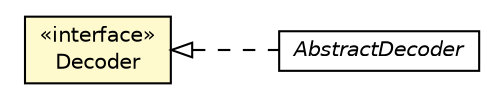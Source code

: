 #!/usr/local/bin/dot
#
# Class diagram 
# Generated by UMLGraph version R5_6-24-gf6e263 (http://www.umlgraph.org/)
#

digraph G {
	edge [fontname="Helvetica",fontsize=10,labelfontname="Helvetica",labelfontsize=10];
	node [fontname="Helvetica",fontsize=10,shape=plaintext];
	nodesep=0.25;
	ranksep=0.5;
	rankdir=LR;
	// com.github.jinahya.codec.Decoder
	c32 [label=<<table title="com.github.jinahya.codec.Decoder" border="0" cellborder="1" cellspacing="0" cellpadding="2" port="p" bgcolor="lemonChiffon" href="./Decoder.html">
		<tr><td><table border="0" cellspacing="0" cellpadding="1">
<tr><td align="center" balign="center"> &#171;interface&#187; </td></tr>
<tr><td align="center" balign="center"> Decoder </td></tr>
		</table></td></tr>
		</table>>, URL="./Decoder.html", fontname="Helvetica", fontcolor="black", fontsize=10.0];
	// com.github.jinahya.codec.AbstractDecoder
	c37 [label=<<table title="com.github.jinahya.codec.AbstractDecoder" border="0" cellborder="1" cellspacing="0" cellpadding="2" port="p" href="./AbstractDecoder.html">
		<tr><td><table border="0" cellspacing="0" cellpadding="1">
<tr><td align="center" balign="center"><font face="Helvetica-Oblique"> AbstractDecoder </font></td></tr>
		</table></td></tr>
		</table>>, URL="./AbstractDecoder.html", fontname="Helvetica", fontcolor="black", fontsize=10.0];
	//com.github.jinahya.codec.AbstractDecoder implements com.github.jinahya.codec.Decoder
	c32:p -> c37:p [dir=back,arrowtail=empty,style=dashed];
}

